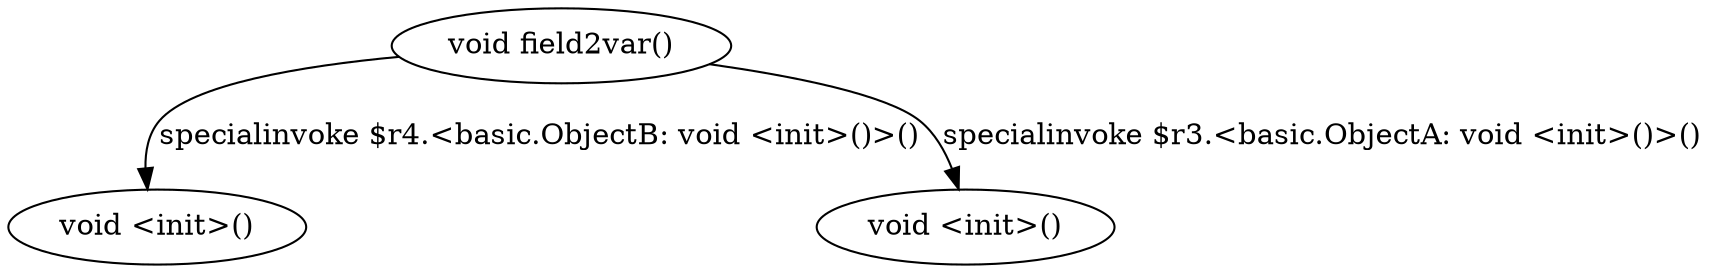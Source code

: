 digraph g {
0[label="void field2var()"]
1[label="void <init>()"]
2[label="void <init>()"]
0->1[label="specialinvoke $r4.<basic.ObjectB: void <init>()>()"]
0->2[label="specialinvoke $r3.<basic.ObjectA: void <init>()>()"]
}